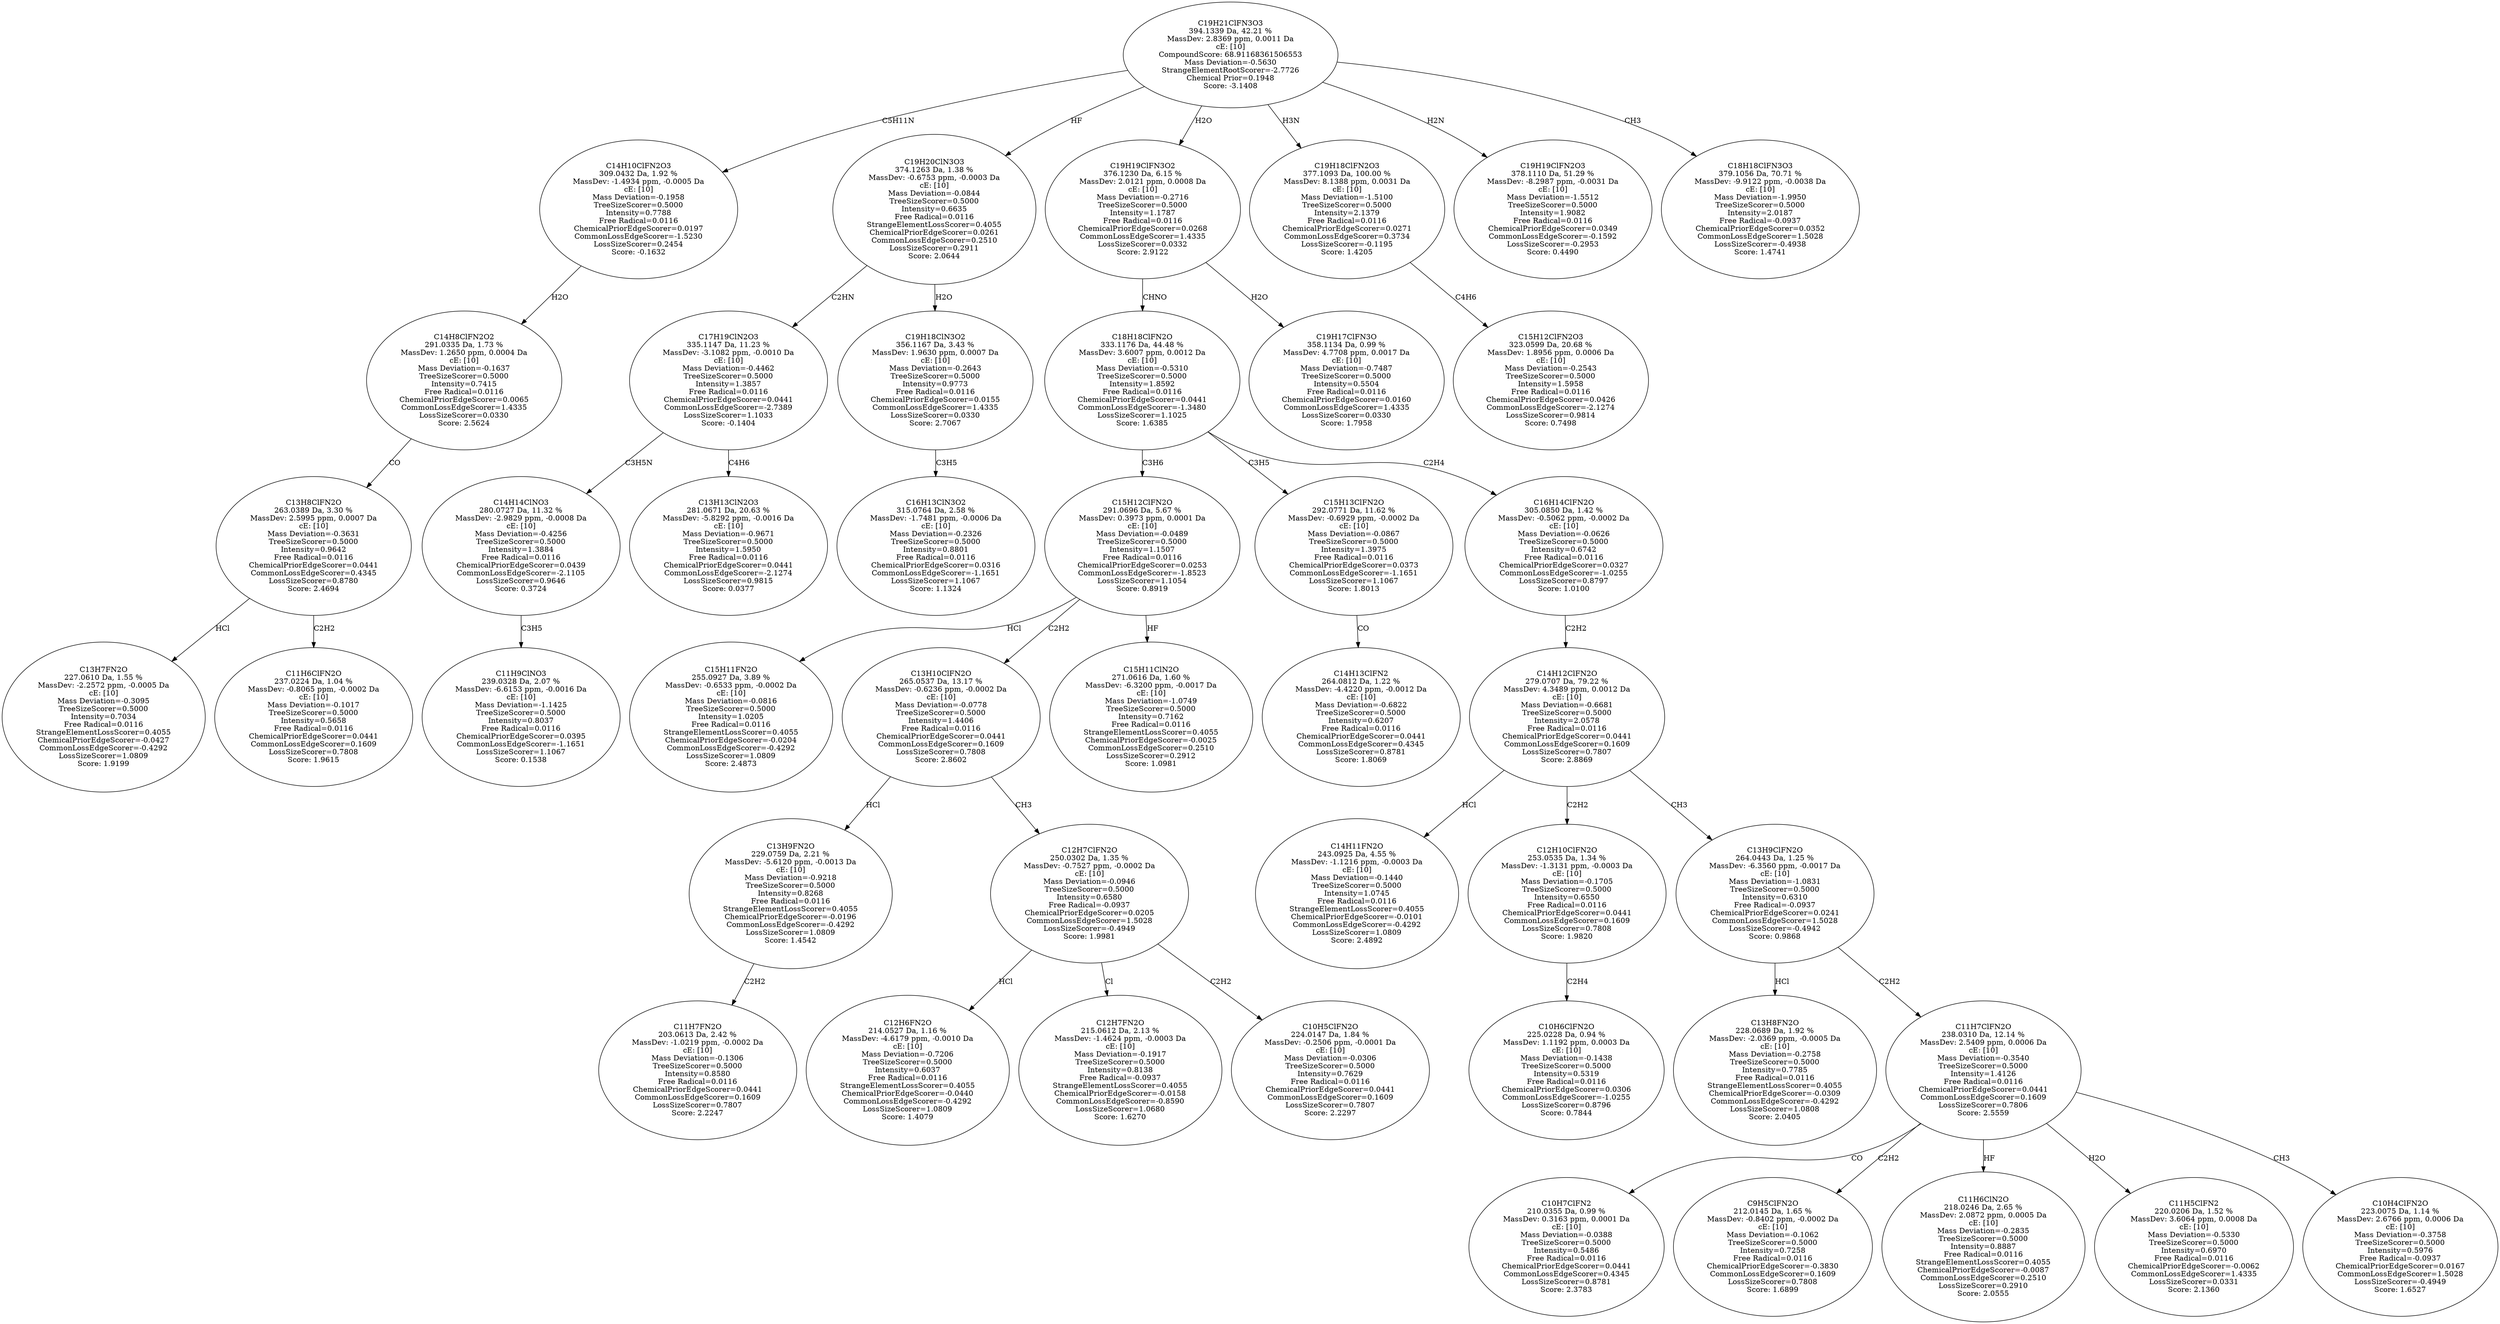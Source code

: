 strict digraph {
v1 [label="C13H7FN2O\n227.0610 Da, 1.55 %\nMassDev: -2.2572 ppm, -0.0005 Da\ncE: [10]\nMass Deviation=-0.3095\nTreeSizeScorer=0.5000\nIntensity=0.7034\nFree Radical=0.0116\nStrangeElementLossScorer=0.4055\nChemicalPriorEdgeScorer=-0.0427\nCommonLossEdgeScorer=-0.4292\nLossSizeScorer=1.0809\nScore: 1.9199"];
v2 [label="C11H6ClFN2O\n237.0224 Da, 1.04 %\nMassDev: -0.8065 ppm, -0.0002 Da\ncE: [10]\nMass Deviation=-0.1017\nTreeSizeScorer=0.5000\nIntensity=0.5658\nFree Radical=0.0116\nChemicalPriorEdgeScorer=0.0441\nCommonLossEdgeScorer=0.1609\nLossSizeScorer=0.7808\nScore: 1.9615"];
v3 [label="C13H8ClFN2O\n263.0389 Da, 3.30 %\nMassDev: 2.5995 ppm, 0.0007 Da\ncE: [10]\nMass Deviation=-0.3631\nTreeSizeScorer=0.5000\nIntensity=0.9642\nFree Radical=0.0116\nChemicalPriorEdgeScorer=0.0441\nCommonLossEdgeScorer=0.4345\nLossSizeScorer=0.8780\nScore: 2.4694"];
v4 [label="C14H8ClFN2O2\n291.0335 Da, 1.73 %\nMassDev: 1.2650 ppm, 0.0004 Da\ncE: [10]\nMass Deviation=-0.1637\nTreeSizeScorer=0.5000\nIntensity=0.7415\nFree Radical=0.0116\nChemicalPriorEdgeScorer=0.0065\nCommonLossEdgeScorer=1.4335\nLossSizeScorer=0.0330\nScore: 2.5624"];
v5 [label="C14H10ClFN2O3\n309.0432 Da, 1.92 %\nMassDev: -1.4934 ppm, -0.0005 Da\ncE: [10]\nMass Deviation=-0.1958\nTreeSizeScorer=0.5000\nIntensity=0.7788\nFree Radical=0.0116\nChemicalPriorEdgeScorer=0.0197\nCommonLossEdgeScorer=-1.5230\nLossSizeScorer=0.2454\nScore: -0.1632"];
v6 [label="C11H9ClNO3\n239.0328 Da, 2.07 %\nMassDev: -6.6153 ppm, -0.0016 Da\ncE: [10]\nMass Deviation=-1.1425\nTreeSizeScorer=0.5000\nIntensity=0.8037\nFree Radical=0.0116\nChemicalPriorEdgeScorer=0.0395\nCommonLossEdgeScorer=-1.1651\nLossSizeScorer=1.1067\nScore: 0.1538"];
v7 [label="C14H14ClNO3\n280.0727 Da, 11.32 %\nMassDev: -2.9829 ppm, -0.0008 Da\ncE: [10]\nMass Deviation=-0.4256\nTreeSizeScorer=0.5000\nIntensity=1.3884\nFree Radical=0.0116\nChemicalPriorEdgeScorer=0.0439\nCommonLossEdgeScorer=-2.1105\nLossSizeScorer=0.9646\nScore: 0.3724"];
v8 [label="C13H13ClN2O3\n281.0671 Da, 20.63 %\nMassDev: -5.8292 ppm, -0.0016 Da\ncE: [10]\nMass Deviation=-0.9671\nTreeSizeScorer=0.5000\nIntensity=1.5950\nFree Radical=0.0116\nChemicalPriorEdgeScorer=0.0441\nCommonLossEdgeScorer=-2.1274\nLossSizeScorer=0.9815\nScore: 0.0377"];
v9 [label="C17H19ClN2O3\n335.1147 Da, 11.23 %\nMassDev: -3.1082 ppm, -0.0010 Da\ncE: [10]\nMass Deviation=-0.4462\nTreeSizeScorer=0.5000\nIntensity=1.3857\nFree Radical=0.0116\nChemicalPriorEdgeScorer=0.0441\nCommonLossEdgeScorer=-2.7389\nLossSizeScorer=1.1033\nScore: -0.1404"];
v10 [label="C16H13ClN3O2\n315.0764 Da, 2.58 %\nMassDev: -1.7481 ppm, -0.0006 Da\ncE: [10]\nMass Deviation=-0.2326\nTreeSizeScorer=0.5000\nIntensity=0.8801\nFree Radical=0.0116\nChemicalPriorEdgeScorer=0.0316\nCommonLossEdgeScorer=-1.1651\nLossSizeScorer=1.1067\nScore: 1.1324"];
v11 [label="C19H18ClN3O2\n356.1167 Da, 3.43 %\nMassDev: 1.9630 ppm, 0.0007 Da\ncE: [10]\nMass Deviation=-0.2643\nTreeSizeScorer=0.5000\nIntensity=0.9773\nFree Radical=0.0116\nChemicalPriorEdgeScorer=0.0155\nCommonLossEdgeScorer=1.4335\nLossSizeScorer=0.0330\nScore: 2.7067"];
v12 [label="C19H20ClN3O3\n374.1263 Da, 1.38 %\nMassDev: -0.6753 ppm, -0.0003 Da\ncE: [10]\nMass Deviation=-0.0844\nTreeSizeScorer=0.5000\nIntensity=0.6635\nFree Radical=0.0116\nStrangeElementLossScorer=0.4055\nChemicalPriorEdgeScorer=0.0261\nCommonLossEdgeScorer=0.2510\nLossSizeScorer=0.2911\nScore: 2.0644"];
v13 [label="C15H11FN2O\n255.0927 Da, 3.89 %\nMassDev: -0.6533 ppm, -0.0002 Da\ncE: [10]\nMass Deviation=-0.0816\nTreeSizeScorer=0.5000\nIntensity=1.0205\nFree Radical=0.0116\nStrangeElementLossScorer=0.4055\nChemicalPriorEdgeScorer=-0.0204\nCommonLossEdgeScorer=-0.4292\nLossSizeScorer=1.0809\nScore: 2.4873"];
v14 [label="C11H7FN2O\n203.0613 Da, 2.42 %\nMassDev: -1.0219 ppm, -0.0002 Da\ncE: [10]\nMass Deviation=-0.1306\nTreeSizeScorer=0.5000\nIntensity=0.8580\nFree Radical=0.0116\nChemicalPriorEdgeScorer=0.0441\nCommonLossEdgeScorer=0.1609\nLossSizeScorer=0.7807\nScore: 2.2247"];
v15 [label="C13H9FN2O\n229.0759 Da, 2.21 %\nMassDev: -5.6120 ppm, -0.0013 Da\ncE: [10]\nMass Deviation=-0.9218\nTreeSizeScorer=0.5000\nIntensity=0.8268\nFree Radical=0.0116\nStrangeElementLossScorer=0.4055\nChemicalPriorEdgeScorer=-0.0196\nCommonLossEdgeScorer=-0.4292\nLossSizeScorer=1.0809\nScore: 1.4542"];
v16 [label="C12H6FN2O\n214.0527 Da, 1.16 %\nMassDev: -4.6179 ppm, -0.0010 Da\ncE: [10]\nMass Deviation=-0.7206\nTreeSizeScorer=0.5000\nIntensity=0.6037\nFree Radical=0.0116\nStrangeElementLossScorer=0.4055\nChemicalPriorEdgeScorer=-0.0440\nCommonLossEdgeScorer=-0.4292\nLossSizeScorer=1.0809\nScore: 1.4079"];
v17 [label="C12H7FN2O\n215.0612 Da, 2.13 %\nMassDev: -1.4624 ppm, -0.0003 Da\ncE: [10]\nMass Deviation=-0.1917\nTreeSizeScorer=0.5000\nIntensity=0.8138\nFree Radical=-0.0937\nStrangeElementLossScorer=0.4055\nChemicalPriorEdgeScorer=-0.0158\nCommonLossEdgeScorer=-0.8590\nLossSizeScorer=1.0680\nScore: 1.6270"];
v18 [label="C10H5ClFN2O\n224.0147 Da, 1.84 %\nMassDev: -0.2506 ppm, -0.0001 Da\ncE: [10]\nMass Deviation=-0.0306\nTreeSizeScorer=0.5000\nIntensity=0.7629\nFree Radical=0.0116\nChemicalPriorEdgeScorer=0.0441\nCommonLossEdgeScorer=0.1609\nLossSizeScorer=0.7807\nScore: 2.2297"];
v19 [label="C12H7ClFN2O\n250.0302 Da, 1.35 %\nMassDev: -0.7527 ppm, -0.0002 Da\ncE: [10]\nMass Deviation=-0.0946\nTreeSizeScorer=0.5000\nIntensity=0.6580\nFree Radical=-0.0937\nChemicalPriorEdgeScorer=0.0205\nCommonLossEdgeScorer=1.5028\nLossSizeScorer=-0.4949\nScore: 1.9981"];
v20 [label="C13H10ClFN2O\n265.0537 Da, 13.17 %\nMassDev: -0.6236 ppm, -0.0002 Da\ncE: [10]\nMass Deviation=-0.0778\nTreeSizeScorer=0.5000\nIntensity=1.4406\nFree Radical=0.0116\nChemicalPriorEdgeScorer=0.0441\nCommonLossEdgeScorer=0.1609\nLossSizeScorer=0.7808\nScore: 2.8602"];
v21 [label="C15H11ClN2O\n271.0616 Da, 1.60 %\nMassDev: -6.3200 ppm, -0.0017 Da\ncE: [10]\nMass Deviation=-1.0749\nTreeSizeScorer=0.5000\nIntensity=0.7162\nFree Radical=0.0116\nStrangeElementLossScorer=0.4055\nChemicalPriorEdgeScorer=-0.0025\nCommonLossEdgeScorer=0.2510\nLossSizeScorer=0.2912\nScore: 1.0981"];
v22 [label="C15H12ClFN2O\n291.0696 Da, 5.67 %\nMassDev: 0.3973 ppm, 0.0001 Da\ncE: [10]\nMass Deviation=-0.0489\nTreeSizeScorer=0.5000\nIntensity=1.1507\nFree Radical=0.0116\nChemicalPriorEdgeScorer=0.0253\nCommonLossEdgeScorer=-1.8523\nLossSizeScorer=1.1054\nScore: 0.8919"];
v23 [label="C14H13ClFN2\n264.0812 Da, 1.22 %\nMassDev: -4.4220 ppm, -0.0012 Da\ncE: [10]\nMass Deviation=-0.6822\nTreeSizeScorer=0.5000\nIntensity=0.6207\nFree Radical=0.0116\nChemicalPriorEdgeScorer=0.0441\nCommonLossEdgeScorer=0.4345\nLossSizeScorer=0.8781\nScore: 1.8069"];
v24 [label="C15H13ClFN2O\n292.0771 Da, 11.62 %\nMassDev: -0.6929 ppm, -0.0002 Da\ncE: [10]\nMass Deviation=-0.0867\nTreeSizeScorer=0.5000\nIntensity=1.3975\nFree Radical=0.0116\nChemicalPriorEdgeScorer=0.0373\nCommonLossEdgeScorer=-1.1651\nLossSizeScorer=1.1067\nScore: 1.8013"];
v25 [label="C14H11FN2O\n243.0925 Da, 4.55 %\nMassDev: -1.1216 ppm, -0.0003 Da\ncE: [10]\nMass Deviation=-0.1440\nTreeSizeScorer=0.5000\nIntensity=1.0745\nFree Radical=0.0116\nStrangeElementLossScorer=0.4055\nChemicalPriorEdgeScorer=-0.0101\nCommonLossEdgeScorer=-0.4292\nLossSizeScorer=1.0809\nScore: 2.4892"];
v26 [label="C10H6ClFN2O\n225.0228 Da, 0.94 %\nMassDev: 1.1192 ppm, 0.0003 Da\ncE: [10]\nMass Deviation=-0.1438\nTreeSizeScorer=0.5000\nIntensity=0.5319\nFree Radical=0.0116\nChemicalPriorEdgeScorer=0.0306\nCommonLossEdgeScorer=-1.0255\nLossSizeScorer=0.8796\nScore: 0.7844"];
v27 [label="C12H10ClFN2O\n253.0535 Da, 1.34 %\nMassDev: -1.3131 ppm, -0.0003 Da\ncE: [10]\nMass Deviation=-0.1705\nTreeSizeScorer=0.5000\nIntensity=0.6550\nFree Radical=0.0116\nChemicalPriorEdgeScorer=0.0441\nCommonLossEdgeScorer=0.1609\nLossSizeScorer=0.7808\nScore: 1.9820"];
v28 [label="C13H8FN2O\n228.0689 Da, 1.92 %\nMassDev: -2.0369 ppm, -0.0005 Da\ncE: [10]\nMass Deviation=-0.2758\nTreeSizeScorer=0.5000\nIntensity=0.7785\nFree Radical=0.0116\nStrangeElementLossScorer=0.4055\nChemicalPriorEdgeScorer=-0.0309\nCommonLossEdgeScorer=-0.4292\nLossSizeScorer=1.0808\nScore: 2.0405"];
v29 [label="C10H7ClFN2\n210.0355 Da, 0.99 %\nMassDev: 0.3163 ppm, 0.0001 Da\ncE: [10]\nMass Deviation=-0.0388\nTreeSizeScorer=0.5000\nIntensity=0.5486\nFree Radical=0.0116\nChemicalPriorEdgeScorer=0.0441\nCommonLossEdgeScorer=0.4345\nLossSizeScorer=0.8781\nScore: 2.3783"];
v30 [label="C9H5ClFN2O\n212.0145 Da, 1.65 %\nMassDev: -0.8402 ppm, -0.0002 Da\ncE: [10]\nMass Deviation=-0.1062\nTreeSizeScorer=0.5000\nIntensity=0.7258\nFree Radical=0.0116\nChemicalPriorEdgeScorer=-0.3830\nCommonLossEdgeScorer=0.1609\nLossSizeScorer=0.7808\nScore: 1.6899"];
v31 [label="C11H6ClN2O\n218.0246 Da, 2.65 %\nMassDev: 2.0872 ppm, 0.0005 Da\ncE: [10]\nMass Deviation=-0.2835\nTreeSizeScorer=0.5000\nIntensity=0.8887\nFree Radical=0.0116\nStrangeElementLossScorer=0.4055\nChemicalPriorEdgeScorer=-0.0087\nCommonLossEdgeScorer=0.2510\nLossSizeScorer=0.2910\nScore: 2.0555"];
v32 [label="C11H5ClFN2\n220.0206 Da, 1.52 %\nMassDev: 3.6064 ppm, 0.0008 Da\ncE: [10]\nMass Deviation=-0.5330\nTreeSizeScorer=0.5000\nIntensity=0.6970\nFree Radical=0.0116\nChemicalPriorEdgeScorer=-0.0062\nCommonLossEdgeScorer=1.4335\nLossSizeScorer=0.0331\nScore: 2.1360"];
v33 [label="C10H4ClFN2O\n223.0075 Da, 1.14 %\nMassDev: 2.6766 ppm, 0.0006 Da\ncE: [10]\nMass Deviation=-0.3758\nTreeSizeScorer=0.5000\nIntensity=0.5976\nFree Radical=-0.0937\nChemicalPriorEdgeScorer=0.0167\nCommonLossEdgeScorer=1.5028\nLossSizeScorer=-0.4949\nScore: 1.6527"];
v34 [label="C11H7ClFN2O\n238.0310 Da, 12.14 %\nMassDev: 2.5409 ppm, 0.0006 Da\ncE: [10]\nMass Deviation=-0.3540\nTreeSizeScorer=0.5000\nIntensity=1.4126\nFree Radical=0.0116\nChemicalPriorEdgeScorer=0.0441\nCommonLossEdgeScorer=0.1609\nLossSizeScorer=0.7806\nScore: 2.5559"];
v35 [label="C13H9ClFN2O\n264.0443 Da, 1.25 %\nMassDev: -6.3560 ppm, -0.0017 Da\ncE: [10]\nMass Deviation=-1.0831\nTreeSizeScorer=0.5000\nIntensity=0.6310\nFree Radical=-0.0937\nChemicalPriorEdgeScorer=0.0241\nCommonLossEdgeScorer=1.5028\nLossSizeScorer=-0.4942\nScore: 0.9868"];
v36 [label="C14H12ClFN2O\n279.0707 Da, 79.22 %\nMassDev: 4.3489 ppm, 0.0012 Da\ncE: [10]\nMass Deviation=-0.6681\nTreeSizeScorer=0.5000\nIntensity=2.0578\nFree Radical=0.0116\nChemicalPriorEdgeScorer=0.0441\nCommonLossEdgeScorer=0.1609\nLossSizeScorer=0.7807\nScore: 2.8869"];
v37 [label="C16H14ClFN2O\n305.0850 Da, 1.42 %\nMassDev: -0.5062 ppm, -0.0002 Da\ncE: [10]\nMass Deviation=-0.0626\nTreeSizeScorer=0.5000\nIntensity=0.6742\nFree Radical=0.0116\nChemicalPriorEdgeScorer=0.0327\nCommonLossEdgeScorer=-1.0255\nLossSizeScorer=0.8797\nScore: 1.0100"];
v38 [label="C18H18ClFN2O\n333.1176 Da, 44.48 %\nMassDev: 3.6007 ppm, 0.0012 Da\ncE: [10]\nMass Deviation=-0.5310\nTreeSizeScorer=0.5000\nIntensity=1.8592\nFree Radical=0.0116\nChemicalPriorEdgeScorer=0.0441\nCommonLossEdgeScorer=-1.3480\nLossSizeScorer=1.1025\nScore: 1.6385"];
v39 [label="C19H17ClFN3O\n358.1134 Da, 0.99 %\nMassDev: 4.7708 ppm, 0.0017 Da\ncE: [10]\nMass Deviation=-0.7487\nTreeSizeScorer=0.5000\nIntensity=0.5504\nFree Radical=0.0116\nChemicalPriorEdgeScorer=0.0160\nCommonLossEdgeScorer=1.4335\nLossSizeScorer=0.0330\nScore: 1.7958"];
v40 [label="C19H19ClFN3O2\n376.1230 Da, 6.15 %\nMassDev: 2.0121 ppm, 0.0008 Da\ncE: [10]\nMass Deviation=-0.2716\nTreeSizeScorer=0.5000\nIntensity=1.1787\nFree Radical=0.0116\nChemicalPriorEdgeScorer=0.0268\nCommonLossEdgeScorer=1.4335\nLossSizeScorer=0.0332\nScore: 2.9122"];
v41 [label="C15H12ClFN2O3\n323.0599 Da, 20.68 %\nMassDev: 1.8956 ppm, 0.0006 Da\ncE: [10]\nMass Deviation=-0.2543\nTreeSizeScorer=0.5000\nIntensity=1.5958\nFree Radical=0.0116\nChemicalPriorEdgeScorer=0.0426\nCommonLossEdgeScorer=-2.1274\nLossSizeScorer=0.9814\nScore: 0.7498"];
v42 [label="C19H18ClFN2O3\n377.1093 Da, 100.00 %\nMassDev: 8.1388 ppm, 0.0031 Da\ncE: [10]\nMass Deviation=-1.5100\nTreeSizeScorer=0.5000\nIntensity=2.1379\nFree Radical=0.0116\nChemicalPriorEdgeScorer=0.0271\nCommonLossEdgeScorer=0.3734\nLossSizeScorer=-0.1195\nScore: 1.4205"];
v43 [label="C19H19ClFN2O3\n378.1110 Da, 51.29 %\nMassDev: -8.2987 ppm, -0.0031 Da\ncE: [10]\nMass Deviation=-1.5512\nTreeSizeScorer=0.5000\nIntensity=1.9082\nFree Radical=0.0116\nChemicalPriorEdgeScorer=0.0349\nCommonLossEdgeScorer=-0.1592\nLossSizeScorer=-0.2953\nScore: 0.4490"];
v44 [label="C18H18ClFN3O3\n379.1056 Da, 70.71 %\nMassDev: -9.9122 ppm, -0.0038 Da\ncE: [10]\nMass Deviation=-1.9950\nTreeSizeScorer=0.5000\nIntensity=2.0187\nFree Radical=-0.0937\nChemicalPriorEdgeScorer=0.0352\nCommonLossEdgeScorer=1.5028\nLossSizeScorer=-0.4938\nScore: 1.4741"];
v45 [label="C19H21ClFN3O3\n394.1339 Da, 42.21 %\nMassDev: 2.8369 ppm, 0.0011 Da\ncE: [10]\nCompoundScore: 68.91168361506553\nMass Deviation=-0.5630\nStrangeElementRootScorer=-2.7726\nChemical Prior=0.1948\nScore: -3.1408"];
v3 -> v1 [label="HCl"];
v3 -> v2 [label="C2H2"];
v4 -> v3 [label="CO"];
v5 -> v4 [label="H2O"];
v45 -> v5 [label="C5H11N"];
v7 -> v6 [label="C3H5"];
v9 -> v7 [label="C3H5N"];
v9 -> v8 [label="C4H6"];
v12 -> v9 [label="C2HN"];
v11 -> v10 [label="C3H5"];
v12 -> v11 [label="H2O"];
v45 -> v12 [label="HF"];
v22 -> v13 [label="HCl"];
v15 -> v14 [label="C2H2"];
v20 -> v15 [label="HCl"];
v19 -> v16 [label="HCl"];
v19 -> v17 [label="Cl"];
v19 -> v18 [label="C2H2"];
v20 -> v19 [label="CH3"];
v22 -> v20 [label="C2H2"];
v22 -> v21 [label="HF"];
v38 -> v22 [label="C3H6"];
v24 -> v23 [label="CO"];
v38 -> v24 [label="C3H5"];
v36 -> v25 [label="HCl"];
v27 -> v26 [label="C2H4"];
v36 -> v27 [label="C2H2"];
v35 -> v28 [label="HCl"];
v34 -> v29 [label="CO"];
v34 -> v30 [label="C2H2"];
v34 -> v31 [label="HF"];
v34 -> v32 [label="H2O"];
v34 -> v33 [label="CH3"];
v35 -> v34 [label="C2H2"];
v36 -> v35 [label="CH3"];
v37 -> v36 [label="C2H2"];
v38 -> v37 [label="C2H4"];
v40 -> v38 [label="CHNO"];
v40 -> v39 [label="H2O"];
v45 -> v40 [label="H2O"];
v42 -> v41 [label="C4H6"];
v45 -> v42 [label="H3N"];
v45 -> v43 [label="H2N"];
v45 -> v44 [label="CH3"];
}
